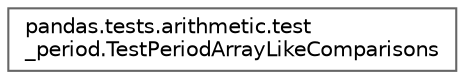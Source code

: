 digraph "Graphical Class Hierarchy"
{
 // LATEX_PDF_SIZE
  bgcolor="transparent";
  edge [fontname=Helvetica,fontsize=10,labelfontname=Helvetica,labelfontsize=10];
  node [fontname=Helvetica,fontsize=10,shape=box,height=0.2,width=0.4];
  rankdir="LR";
  Node0 [id="Node000000",label="pandas.tests.arithmetic.test\l_period.TestPeriodArrayLikeComparisons",height=0.2,width=0.4,color="grey40", fillcolor="white", style="filled",URL="$d0/d17/classpandas_1_1tests_1_1arithmetic_1_1test__period_1_1TestPeriodArrayLikeComparisons.html",tooltip=" "];
}
